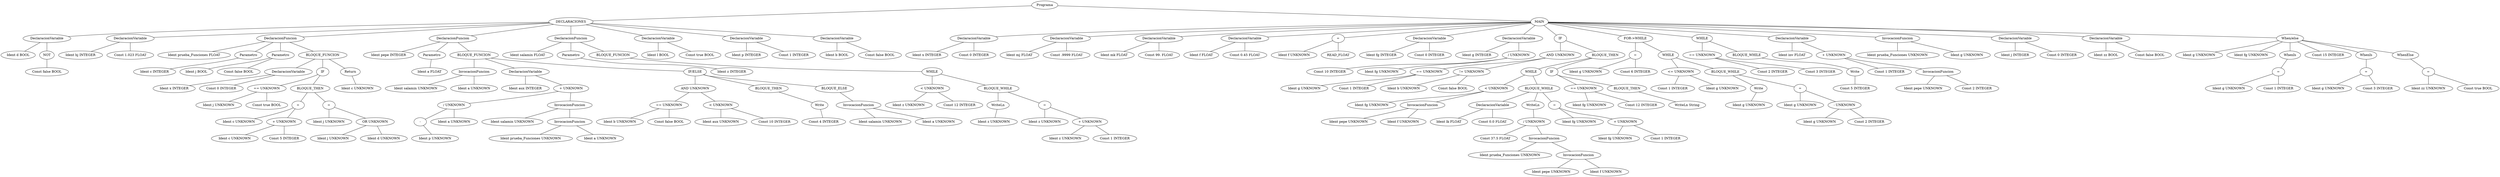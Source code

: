 graph G {1 [label="Programa"]
2 [label="DECLARACIONES"]
1 -- 2
3 [label="DeclaracionVariable"]
2 -- 3
4 [label="Ident d BOOL"]
3 -- 4
5 [label="NOT"]
3 -- 5
6 [label="Const false BOOL"]
5 -- 6
7 [label="DeclaracionVariable"]
2 -- 7
8 [label="Ident hj INTEGER"]
7 -- 8
9 [label="Const 1.023 FLOAT"]
7 -- 9
10 [label="DeclaracionFuncion"]
2 -- 10
11 [label="Ident prueba_Funciones FLOAT"]
10 -- 11
12 [label="Parametro"]
10 -- 12
13 [label="Ident c INTEGER"]
12 -- 13
14 [label="Parametro"]
10 -- 14
15 [label="Ident j BOOL"]
14 -- 15
16 [label="Const false BOOL"]
14 -- 16
17 [label="BLOQUE_FUNCION"]
10 -- 17
18 [label="DeclaracionVariable"]
17 -- 18
19 [label="Ident x INTEGER"]
18 -- 19
20 [label="Const 0 INTEGER"]
18 -- 20
21 [label="IF"]
17 -- 21
22 [label="== UNKNOWN"]
21 -- 22
23 [label="Ident j UNKNOWN"]
22 -- 23
24 [label="Const true BOOL"]
22 -- 24
25 [label="BLOQUE_THEN"]
21 -- 25
26 [label="="]
25 -- 26
27 [label="Ident c UNKNOWN"]
26 -- 27
28 [label="+ UNKNOWN"]
26 -- 28
29 [label="Ident c UNKNOWN"]
28 -- 29
30 [label="Const 5 INTEGER"]
28 -- 30
31 [label="="]
25 -- 31
32 [label="Ident j UNKNOWN"]
31 -- 32
33 [label="OR UNKNOWN"]
31 -- 33
34 [label="Ident j UNKNOWN"]
33 -- 34
35 [label="Ident d UNKNOWN"]
33 -- 35
36 [label="Return"]
17 -- 36
37 [label="Ident c UNKNOWN"]
36 -- 37
38 [label="DeclaracionFuncion"]
2 -- 38
39 [label="Ident pepe INTEGER"]
38 -- 39
40 [label="Parametro"]
38 -- 40
41 [label="Ident a FLOAT"]
40 -- 41
42 [label="BLOQUE_FUNCION"]
38 -- 42
43 [label="InvocacionFuncion"]
42 -- 43
44 [label="Ident salamin UNKNOWN"]
43 -- 44
45 [label="Ident a UNKNOWN"]
43 -- 45
46 [label="DeclaracionVariable"]
42 -- 46
47 [label="Ident aux INTEGER"]
46 -- 47
48 [label="+ UNKNOWN"]
46 -- 48
49 [label="/ UNKNOWN"]
48 -- 49
50 [label="-"]
49 -- 50
51 [label="Ident p UNKNOWN"]
50 -- 51
52 [label="Ident a UNKNOWN"]
49 -- 52
53 [label="InvocacionFuncion"]
48 -- 53
54 [label="Ident salamin UNKNOWN"]
53 -- 54
55 [label="InvocacionFuncion"]
53 -- 55
56 [label="Ident prueba_Funciones UNKNOWN"]
55 -- 56
57 [label="Ident a UNKNOWN"]
55 -- 57
58 [label="IF/ELSE"]
42 -- 58
59 [label="AND UNKNOWN"]
58 -- 59
60 [label="== UNKNOWN"]
59 -- 60
61 [label="Ident b UNKNOWN"]
60 -- 61
62 [label="Const false BOOL"]
60 -- 62
63 [label="< UNKNOWN"]
59 -- 63
64 [label="Ident aux UNKNOWN"]
63 -- 64
65 [label="Const 10 INTEGER"]
63 -- 65
66 [label="BLOQUE_THEN"]
58 -- 66
67 [label="Write"]
66 -- 67
68 [label="Const 4 INTEGER"]
67 -- 68
69 [label="BLOQUE_ELSE"]
58 -- 69
70 [label="InvocacionFuncion"]
69 -- 70
71 [label="Ident salamin UNKNOWN"]
70 -- 71
72 [label="Ident a UNKNOWN"]
70 -- 72
73 [label="DeclaracionFuncion"]
2 -- 73
74 [label="Ident salamin FLOAT"]
73 -- 74
75 [label="Parametro"]
73 -- 75
76 [label="Ident z INTEGER"]
75 -- 76
77 [label="BLOQUE_FUNCION"]
73 -- 77
78 [label="WHILE"]
77 -- 78
79 [label="< UNKNOWN"]
78 -- 79
80 [label="Ident z UNKNOWN"]
79 -- 80
81 [label="Const 12 INTEGER"]
79 -- 81
82 [label="BLOQUE_WHILE"]
78 -- 82
83 [label="WriteLn"]
82 -- 83
84 [label="Ident z UNKNOWN"]
83 -- 84
85 [label="="]
82 -- 85
86 [label="Ident z UNKNOWN"]
85 -- 86
87 [label="+ UNKNOWN"]
85 -- 87
88 [label="Ident z UNKNOWN"]
87 -- 88
89 [label="Const 1 INTEGER"]
87 -- 89
90 [label="DeclaracionVariable"]
2 -- 90
91 [label="Ident l BOOL"]
90 -- 91
92 [label="Const true BOOL"]
90 -- 92
93 [label="DeclaracionVariable"]
2 -- 93
94 [label="Ident p INTEGER"]
93 -- 94
95 [label="Const 1 INTEGER"]
93 -- 95
96 [label="DeclaracionVariable"]
2 -- 96
97 [label="Ident b BOOL"]
96 -- 97
98 [label="Const false BOOL"]
96 -- 98
99 [label="MAIN"]
1 -- 99
100 [label="DeclaracionVariable"]
99 -- 100
101 [label="Ident x INTEGER"]
100 -- 101
102 [label="Const 0 INTEGER"]
100 -- 102
103 [label="DeclaracionVariable"]
99 -- 103
104 [label="Ident mj FLOAT"]
103 -- 104
105 [label="Const .9999 FLOAT"]
103 -- 105
106 [label="DeclaracionVariable"]
99 -- 106
107 [label="Ident mk FLOAT"]
106 -- 107
108 [label="Const 99. FLOAT"]
106 -- 108
109 [label="DeclaracionVariable"]
99 -- 109
110 [label="Ident f FLOAT"]
109 -- 110
111 [label="Const 0.45 FLOAT"]
109 -- 111
112 [label="="]
99 -- 112
113 [label="Ident f UNKNOWN"]
112 -- 113
114 [label="READ_FLOAT"]
112 -- 114
115 [label="DeclaracionVariable"]
99 -- 115
116 [label="Ident fg INTEGER"]
115 -- 116
117 [label="Const 0 INTEGER"]
115 -- 117
118 [label="DeclaracionVariable"]
99 -- 118
119 [label="Ident g INTEGER"]
118 -- 119
120 [label="/ UNKNOWN"]
118 -- 120
121 [label="Const 10 INTEGER"]
120 -- 121
122 [label="Ident fg UNKNOWN"]
120 -- 122
123 [label="IF"]
99 -- 123
124 [label="AND UNKNOWN"]
123 -- 124
125 [label="== UNKNOWN"]
124 -- 125
126 [label="Ident g UNKNOWN"]
125 -- 126
127 [label="Const 1 INTEGER"]
125 -- 127
128 [label="!= UNKNOWN"]
124 -- 128
129 [label="Ident b UNKNOWN"]
128 -- 129
130 [label="Const false BOOL"]
128 -- 130
131 [label="BLOQUE_THEN"]
123 -- 131
132 [label="WHILE"]
131 -- 132
133 [label="< UNKNOWN"]
132 -- 133
134 [label="Ident fg UNKNOWN"]
133 -- 134
135 [label="InvocacionFuncion"]
133 -- 135
136 [label="Ident pepe UNKNOWN"]
135 -- 136
137 [label="Ident f UNKNOWN"]
135 -- 137
138 [label="BLOQUE_WHILE"]
132 -- 138
139 [label="DeclaracionVariable"]
138 -- 139
140 [label="Ident lk FLOAT"]
139 -- 140
141 [label="Const 0.0 FLOAT"]
139 -- 141
142 [label="WriteLn"]
138 -- 142
143 [label="/ UNKNOWN"]
142 -- 143
144 [label="Const 37.5 FLOAT"]
143 -- 144
145 [label="InvocacionFuncion"]
143 -- 145
146 [label="Ident prueba_Funciones UNKNOWN"]
145 -- 146
147 [label="InvocacionFuncion"]
145 -- 147
148 [label="Ident pepe UNKNOWN"]
147 -- 148
149 [label="Ident f UNKNOWN"]
147 -- 149
150 [label="="]
138 -- 150
151 [label="Ident fg UNKNOWN"]
150 -- 151
152 [label="+ UNKNOWN"]
150 -- 152
153 [label="Ident fg UNKNOWN"]
152 -- 153
154 [label="Const 1 INTEGER"]
152 -- 154
155 [label="IF"]
131 -- 155
156 [label="== UNKNOWN"]
155 -- 156
157 [label="Ident fg UNKNOWN"]
156 -- 157
158 [label="Const 12 INTEGER"]
156 -- 158
159 [label="BLOQUE_THEN"]
155 -- 159
160 [label="WriteLn String"]
159 -- 160
161 [label="FOR->WHILE"]
99 -- 161
162 [label="="]
161 -- 162
163 [label="Ident g UNKNOWN"]
162 -- 163
164 [label="Const 6 INTEGER"]
162 -- 164
165 [label="WHILE"]
161 -- 165
166 [label="<= UNKNOWN"]
165 -- 166
167 [label="Const 1 INTEGER"]
166 -- 167
168 [label="Ident g UNKNOWN"]
166 -- 168
169 [label="BLOQUE_WHILE"]
165 -- 169
170 [label="Write"]
169 -- 170
171 [label="Ident g UNKNOWN"]
170 -- 171
172 [label="="]
169 -- 172
173 [label="Ident g UNKNOWN"]
172 -- 173
174 [label="- UNKNOWN"]
172 -- 174
175 [label="Ident g UNKNOWN"]
174 -- 175
176 [label="Const 2 INTEGER"]
174 -- 176
177 [label="WHILE"]
99 -- 177
178 [label="== UNKNOWN"]
177 -- 178
179 [label="Const 2 INTEGER"]
178 -- 179
180 [label="Const 3 INTEGER"]
178 -- 180
181 [label="BLOQUE_WHILE"]
177 -- 181
182 [label="Write"]
181 -- 182
183 [label="Const 5 INTEGER"]
182 -- 183
184 [label="DeclaracionVariable"]
99 -- 184
185 [label="Ident inv FLOAT"]
184 -- 185
186 [label="+ UNKNOWN"]
184 -- 186
187 [label="Const 1 INTEGER"]
186 -- 187
188 [label="InvocacionFuncion"]
186 -- 188
189 [label="Ident pepe UNKNOWN"]
188 -- 189
190 [label="Const 2 INTEGER"]
188 -- 190
191 [label="InvocacionFuncion"]
99 -- 191
192 [label="Ident prueba_Funciones UNKNOWN"]
191 -- 192
193 [label="Ident g UNKNOWN"]
191 -- 193
194 [label="DeclaracionVariable"]
99 -- 194
195 [label="Ident j INTEGER"]
194 -- 195
196 [label="Const 0 INTEGER"]
194 -- 196
197 [label="DeclaracionVariable"]
99 -- 197
198 [label="Ident zz BOOL"]
197 -- 198
199 [label="Const false BOOL"]
197 -- 199
200 [label="When/else"]
99 -- 200
201 [label="Ident g UNKNOWN"]
200 -- 201
202 [label="Ident fg UNKNOWN"]
200 -- 202
203 [label="WhenIs"]
200 -- 203
204 [label="="]
203 -- 204
205 [label="Ident g UNKNOWN"]
204 -- 205
206 [label="Const 1 INTEGER"]
204 -- 206
207 [label="Const 15 INTEGER"]
200 -- 207
208 [label="WhenIs"]
200 -- 208
209 [label="="]
208 -- 209
210 [label="Ident g UNKNOWN"]
209 -- 210
211 [label="Const 3 INTEGER"]
209 -- 211
212 [label="WhenElse"]
200 -- 212
213 [label="="]
212 -- 213
214 [label="Ident zz UNKNOWN"]
213 -- 214
215 [label="Const true BOOL"]
213 -- 215
}
